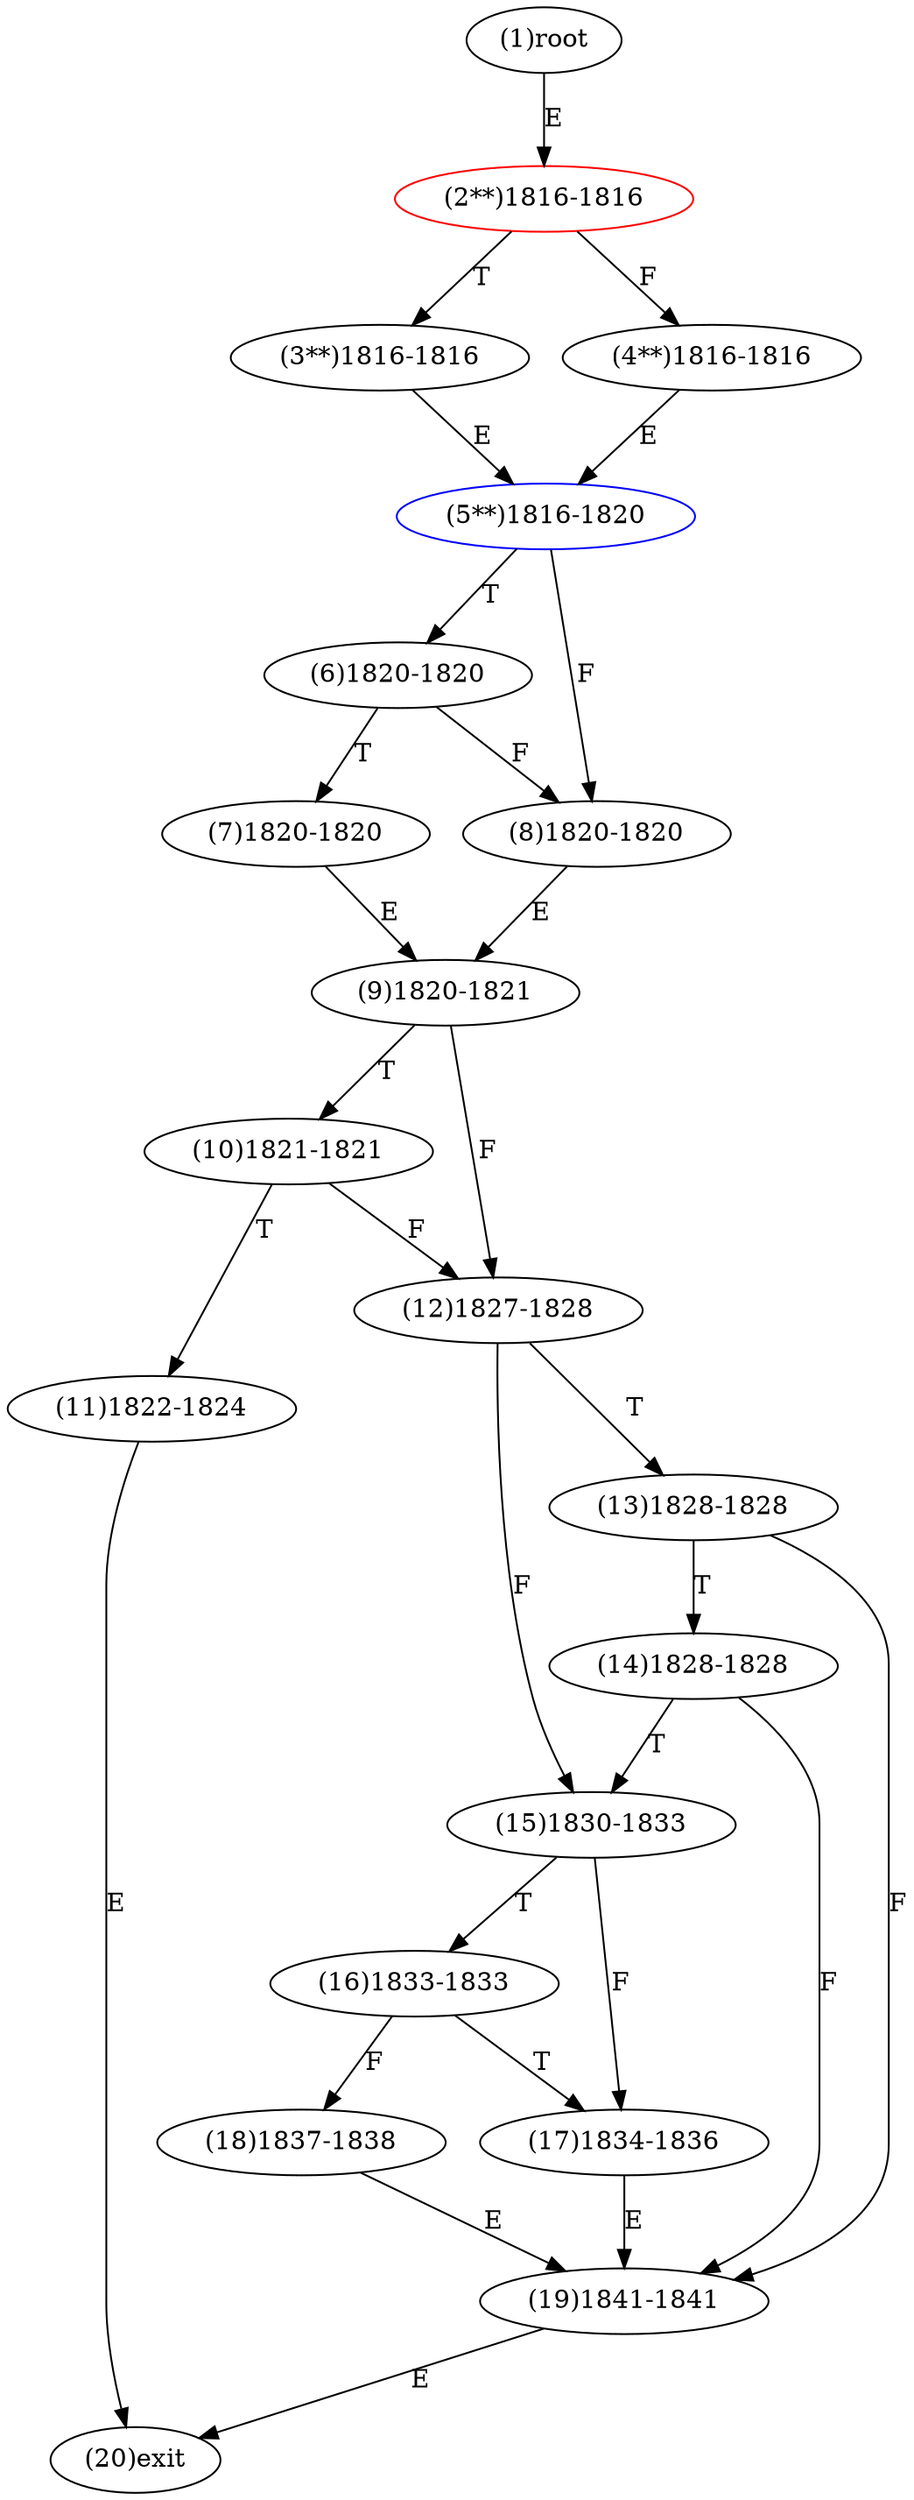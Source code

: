 digraph "" { 
1[ label="(1)root"];
2[ label="(2**)1816-1816",color=red];
3[ label="(3**)1816-1816"];
4[ label="(4**)1816-1816"];
5[ label="(5**)1816-1820",color=blue];
6[ label="(6)1820-1820"];
7[ label="(7)1820-1820"];
8[ label="(8)1820-1820"];
9[ label="(9)1820-1821"];
10[ label="(10)1821-1821"];
11[ label="(11)1822-1824"];
12[ label="(12)1827-1828"];
13[ label="(13)1828-1828"];
14[ label="(14)1828-1828"];
15[ label="(15)1830-1833"];
17[ label="(17)1834-1836"];
16[ label="(16)1833-1833"];
19[ label="(19)1841-1841"];
18[ label="(18)1837-1838"];
20[ label="(20)exit"];
1->2[ label="E"];
2->4[ label="F"];
2->3[ label="T"];
3->5[ label="E"];
4->5[ label="E"];
5->8[ label="F"];
5->6[ label="T"];
6->8[ label="F"];
6->7[ label="T"];
7->9[ label="E"];
8->9[ label="E"];
9->12[ label="F"];
9->10[ label="T"];
10->12[ label="F"];
10->11[ label="T"];
11->20[ label="E"];
12->15[ label="F"];
12->13[ label="T"];
13->19[ label="F"];
13->14[ label="T"];
14->19[ label="F"];
14->15[ label="T"];
15->17[ label="F"];
15->16[ label="T"];
16->18[ label="F"];
16->17[ label="T"];
17->19[ label="E"];
18->19[ label="E"];
19->20[ label="E"];
}